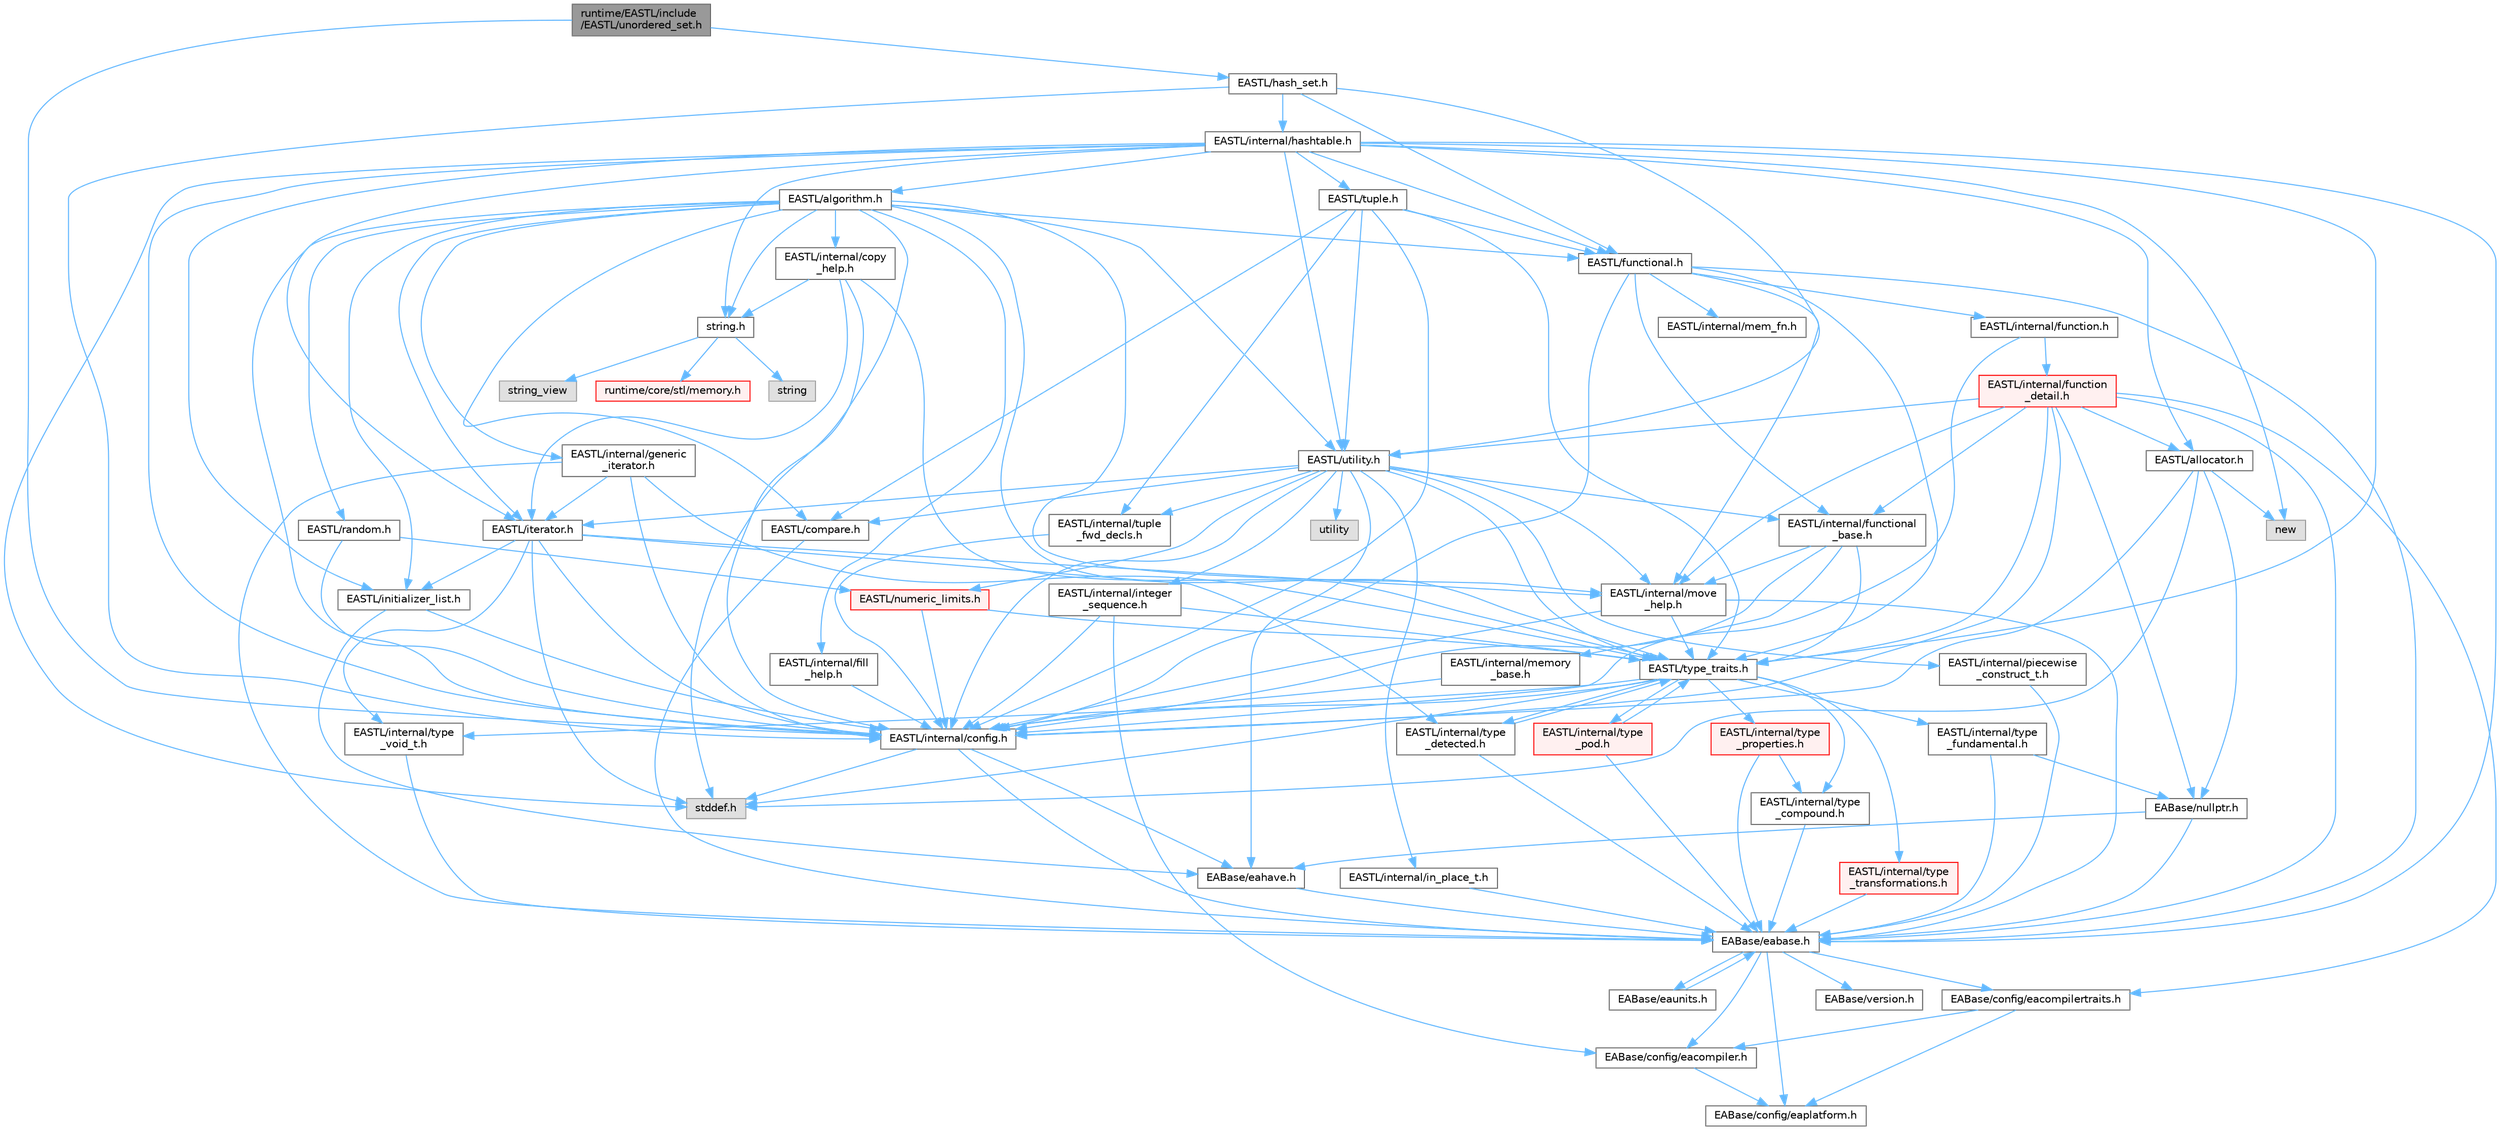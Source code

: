 digraph "runtime/EASTL/include/EASTL/unordered_set.h"
{
 // LATEX_PDF_SIZE
  bgcolor="transparent";
  edge [fontname=Helvetica,fontsize=10,labelfontname=Helvetica,labelfontsize=10];
  node [fontname=Helvetica,fontsize=10,shape=box,height=0.2,width=0.4];
  Node1 [id="Node000001",label="runtime/EASTL/include\l/EASTL/unordered_set.h",height=0.2,width=0.4,color="gray40", fillcolor="grey60", style="filled", fontcolor="black",tooltip=" "];
  Node1 -> Node2 [id="edge1_Node000001_Node000002",color="steelblue1",style="solid",tooltip=" "];
  Node2 [id="Node000002",label="EASTL/internal/config.h",height=0.2,width=0.4,color="grey40", fillcolor="white", style="filled",URL="$config_8h.html",tooltip=" "];
  Node2 -> Node3 [id="edge2_Node000002_Node000003",color="steelblue1",style="solid",tooltip=" "];
  Node3 [id="Node000003",label="EABase/eabase.h",height=0.2,width=0.4,color="grey40", fillcolor="white", style="filled",URL="$eabase_8h.html",tooltip=" "];
  Node3 -> Node4 [id="edge3_Node000003_Node000004",color="steelblue1",style="solid",tooltip=" "];
  Node4 [id="Node000004",label="EABase/config/eacompiler.h",height=0.2,width=0.4,color="grey40", fillcolor="white", style="filled",URL="$eacompiler_8h.html",tooltip=" "];
  Node4 -> Node5 [id="edge4_Node000004_Node000005",color="steelblue1",style="solid",tooltip=" "];
  Node5 [id="Node000005",label="EABase/config/eaplatform.h",height=0.2,width=0.4,color="grey40", fillcolor="white", style="filled",URL="$eaplatform_8h.html",tooltip=" "];
  Node3 -> Node6 [id="edge5_Node000003_Node000006",color="steelblue1",style="solid",tooltip=" "];
  Node6 [id="Node000006",label="EABase/config/eacompilertraits.h",height=0.2,width=0.4,color="grey40", fillcolor="white", style="filled",URL="$eacompilertraits_8h.html",tooltip=" "];
  Node6 -> Node5 [id="edge6_Node000006_Node000005",color="steelblue1",style="solid",tooltip=" "];
  Node6 -> Node4 [id="edge7_Node000006_Node000004",color="steelblue1",style="solid",tooltip=" "];
  Node3 -> Node5 [id="edge8_Node000003_Node000005",color="steelblue1",style="solid",tooltip=" "];
  Node3 -> Node7 [id="edge9_Node000003_Node000007",color="steelblue1",style="solid",tooltip=" "];
  Node7 [id="Node000007",label="EABase/version.h",height=0.2,width=0.4,color="grey40", fillcolor="white", style="filled",URL="$_e_a_s_t_l_2packages_2_e_a_base_2include_2_common_2_e_a_base_2version_8h.html",tooltip=" "];
  Node3 -> Node8 [id="edge10_Node000003_Node000008",color="steelblue1",style="solid",tooltip=" "];
  Node8 [id="Node000008",label="EABase/eaunits.h",height=0.2,width=0.4,color="grey40", fillcolor="white", style="filled",URL="$eaunits_8h.html",tooltip=" "];
  Node8 -> Node3 [id="edge11_Node000008_Node000003",color="steelblue1",style="solid",tooltip=" "];
  Node2 -> Node9 [id="edge12_Node000002_Node000009",color="steelblue1",style="solid",tooltip=" "];
  Node9 [id="Node000009",label="EABase/eahave.h",height=0.2,width=0.4,color="grey40", fillcolor="white", style="filled",URL="$eahave_8h.html",tooltip=" "];
  Node9 -> Node3 [id="edge13_Node000009_Node000003",color="steelblue1",style="solid",tooltip=" "];
  Node2 -> Node10 [id="edge14_Node000002_Node000010",color="steelblue1",style="solid",tooltip=" "];
  Node10 [id="Node000010",label="stddef.h",height=0.2,width=0.4,color="grey60", fillcolor="#E0E0E0", style="filled",tooltip=" "];
  Node1 -> Node11 [id="edge15_Node000001_Node000011",color="steelblue1",style="solid",tooltip=" "];
  Node11 [id="Node000011",label="EASTL/hash_set.h",height=0.2,width=0.4,color="grey40", fillcolor="white", style="filled",URL="$hash__set_8h.html",tooltip=" "];
  Node11 -> Node2 [id="edge16_Node000011_Node000002",color="steelblue1",style="solid",tooltip=" "];
  Node11 -> Node12 [id="edge17_Node000011_Node000012",color="steelblue1",style="solid",tooltip=" "];
  Node12 [id="Node000012",label="EASTL/internal/hashtable.h",height=0.2,width=0.4,color="grey40", fillcolor="white", style="filled",URL="$hashtable_8h.html",tooltip=" "];
  Node12 -> Node3 [id="edge18_Node000012_Node000003",color="steelblue1",style="solid",tooltip=" "];
  Node12 -> Node2 [id="edge19_Node000012_Node000002",color="steelblue1",style="solid",tooltip=" "];
  Node12 -> Node13 [id="edge20_Node000012_Node000013",color="steelblue1",style="solid",tooltip=" "];
  Node13 [id="Node000013",label="EASTL/type_traits.h",height=0.2,width=0.4,color="grey40", fillcolor="white", style="filled",URL="$_e_a_s_t_l_2include_2_e_a_s_t_l_2type__traits_8h.html",tooltip=" "];
  Node13 -> Node2 [id="edge21_Node000013_Node000002",color="steelblue1",style="solid",tooltip=" "];
  Node13 -> Node10 [id="edge22_Node000013_Node000010",color="steelblue1",style="solid",tooltip=" "];
  Node13 -> Node14 [id="edge23_Node000013_Node000014",color="steelblue1",style="solid",tooltip=" "];
  Node14 [id="Node000014",label="EASTL/internal/type\l_fundamental.h",height=0.2,width=0.4,color="grey40", fillcolor="white", style="filled",URL="$type__fundamental_8h.html",tooltip=" "];
  Node14 -> Node3 [id="edge24_Node000014_Node000003",color="steelblue1",style="solid",tooltip=" "];
  Node14 -> Node15 [id="edge25_Node000014_Node000015",color="steelblue1",style="solid",tooltip=" "];
  Node15 [id="Node000015",label="EABase/nullptr.h",height=0.2,width=0.4,color="grey40", fillcolor="white", style="filled",URL="$nullptr_8h.html",tooltip=" "];
  Node15 -> Node3 [id="edge26_Node000015_Node000003",color="steelblue1",style="solid",tooltip=" "];
  Node15 -> Node9 [id="edge27_Node000015_Node000009",color="steelblue1",style="solid",tooltip=" "];
  Node13 -> Node16 [id="edge28_Node000013_Node000016",color="steelblue1",style="solid",tooltip=" "];
  Node16 [id="Node000016",label="EASTL/internal/type\l_transformations.h",height=0.2,width=0.4,color="red", fillcolor="#FFF0F0", style="filled",URL="$type__transformations_8h.html",tooltip=" "];
  Node16 -> Node3 [id="edge29_Node000016_Node000003",color="steelblue1",style="solid",tooltip=" "];
  Node13 -> Node18 [id="edge30_Node000013_Node000018",color="steelblue1",style="solid",tooltip=" "];
  Node18 [id="Node000018",label="EASTL/internal/type\l_void_t.h",height=0.2,width=0.4,color="grey40", fillcolor="white", style="filled",URL="$type__void__t_8h.html",tooltip=" "];
  Node18 -> Node3 [id="edge31_Node000018_Node000003",color="steelblue1",style="solid",tooltip=" "];
  Node13 -> Node19 [id="edge32_Node000013_Node000019",color="steelblue1",style="solid",tooltip=" "];
  Node19 [id="Node000019",label="EASTL/internal/type\l_properties.h",height=0.2,width=0.4,color="red", fillcolor="#FFF0F0", style="filled",URL="$type__properties_8h.html",tooltip=" "];
  Node19 -> Node3 [id="edge33_Node000019_Node000003",color="steelblue1",style="solid",tooltip=" "];
  Node19 -> Node20 [id="edge34_Node000019_Node000020",color="steelblue1",style="solid",tooltip=" "];
  Node20 [id="Node000020",label="EASTL/internal/type\l_compound.h",height=0.2,width=0.4,color="grey40", fillcolor="white", style="filled",URL="$type__compound_8h.html",tooltip=" "];
  Node20 -> Node3 [id="edge35_Node000020_Node000003",color="steelblue1",style="solid",tooltip=" "];
  Node13 -> Node20 [id="edge36_Node000013_Node000020",color="steelblue1",style="solid",tooltip=" "];
  Node13 -> Node21 [id="edge37_Node000013_Node000021",color="steelblue1",style="solid",tooltip=" "];
  Node21 [id="Node000021",label="EASTL/internal/type\l_pod.h",height=0.2,width=0.4,color="red", fillcolor="#FFF0F0", style="filled",URL="$type__pod_8h.html",tooltip=" "];
  Node21 -> Node3 [id="edge38_Node000021_Node000003",color="steelblue1",style="solid",tooltip=" "];
  Node21 -> Node13 [id="edge39_Node000021_Node000013",color="steelblue1",style="solid",tooltip=" "];
  Node13 -> Node22 [id="edge40_Node000013_Node000022",color="steelblue1",style="solid",tooltip=" "];
  Node22 [id="Node000022",label="EASTL/internal/type\l_detected.h",height=0.2,width=0.4,color="grey40", fillcolor="white", style="filled",URL="$type__detected_8h.html",tooltip=" "];
  Node22 -> Node3 [id="edge41_Node000022_Node000003",color="steelblue1",style="solid",tooltip=" "];
  Node22 -> Node13 [id="edge42_Node000022_Node000013",color="steelblue1",style="solid",tooltip=" "];
  Node12 -> Node23 [id="edge43_Node000012_Node000023",color="steelblue1",style="solid",tooltip=" "];
  Node23 [id="Node000023",label="EASTL/allocator.h",height=0.2,width=0.4,color="grey40", fillcolor="white", style="filled",URL="$allocator_8h.html",tooltip=" "];
  Node23 -> Node2 [id="edge44_Node000023_Node000002",color="steelblue1",style="solid",tooltip=" "];
  Node23 -> Node15 [id="edge45_Node000023_Node000015",color="steelblue1",style="solid",tooltip=" "];
  Node23 -> Node10 [id="edge46_Node000023_Node000010",color="steelblue1",style="solid",tooltip=" "];
  Node23 -> Node24 [id="edge47_Node000023_Node000024",color="steelblue1",style="solid",tooltip=" "];
  Node24 [id="Node000024",label="new",height=0.2,width=0.4,color="grey60", fillcolor="#E0E0E0", style="filled",tooltip=" "];
  Node12 -> Node25 [id="edge48_Node000012_Node000025",color="steelblue1",style="solid",tooltip=" "];
  Node25 [id="Node000025",label="EASTL/iterator.h",height=0.2,width=0.4,color="grey40", fillcolor="white", style="filled",URL="$_e_a_s_t_l_2include_2_e_a_s_t_l_2iterator_8h.html",tooltip=" "];
  Node25 -> Node2 [id="edge49_Node000025_Node000002",color="steelblue1",style="solid",tooltip=" "];
  Node25 -> Node26 [id="edge50_Node000025_Node000026",color="steelblue1",style="solid",tooltip=" "];
  Node26 [id="Node000026",label="EASTL/internal/move\l_help.h",height=0.2,width=0.4,color="grey40", fillcolor="white", style="filled",URL="$move__help_8h.html",tooltip=" "];
  Node26 -> Node3 [id="edge51_Node000026_Node000003",color="steelblue1",style="solid",tooltip=" "];
  Node26 -> Node2 [id="edge52_Node000026_Node000002",color="steelblue1",style="solid",tooltip=" "];
  Node26 -> Node13 [id="edge53_Node000026_Node000013",color="steelblue1",style="solid",tooltip=" "];
  Node25 -> Node22 [id="edge54_Node000025_Node000022",color="steelblue1",style="solid",tooltip=" "];
  Node25 -> Node18 [id="edge55_Node000025_Node000018",color="steelblue1",style="solid",tooltip=" "];
  Node25 -> Node27 [id="edge56_Node000025_Node000027",color="steelblue1",style="solid",tooltip=" "];
  Node27 [id="Node000027",label="EASTL/initializer_list.h",height=0.2,width=0.4,color="grey40", fillcolor="white", style="filled",URL="$initializer__list_8h.html",tooltip=" "];
  Node27 -> Node2 [id="edge57_Node000027_Node000002",color="steelblue1",style="solid",tooltip=" "];
  Node27 -> Node9 [id="edge58_Node000027_Node000009",color="steelblue1",style="solid",tooltip=" "];
  Node25 -> Node10 [id="edge59_Node000025_Node000010",color="steelblue1",style="solid",tooltip=" "];
  Node12 -> Node28 [id="edge60_Node000012_Node000028",color="steelblue1",style="solid",tooltip=" "];
  Node28 [id="Node000028",label="EASTL/functional.h",height=0.2,width=0.4,color="grey40", fillcolor="white", style="filled",URL="$_e_a_s_t_l_2include_2_e_a_s_t_l_2functional_8h.html",tooltip=" "];
  Node28 -> Node3 [id="edge61_Node000028_Node000003",color="steelblue1",style="solid",tooltip=" "];
  Node28 -> Node2 [id="edge62_Node000028_Node000002",color="steelblue1",style="solid",tooltip=" "];
  Node28 -> Node26 [id="edge63_Node000028_Node000026",color="steelblue1",style="solid",tooltip=" "];
  Node28 -> Node13 [id="edge64_Node000028_Node000013",color="steelblue1",style="solid",tooltip=" "];
  Node28 -> Node29 [id="edge65_Node000028_Node000029",color="steelblue1",style="solid",tooltip=" "];
  Node29 [id="Node000029",label="EASTL/internal/functional\l_base.h",height=0.2,width=0.4,color="grey40", fillcolor="white", style="filled",URL="$functional__base_8h.html",tooltip=" "];
  Node29 -> Node2 [id="edge66_Node000029_Node000002",color="steelblue1",style="solid",tooltip=" "];
  Node29 -> Node30 [id="edge67_Node000029_Node000030",color="steelblue1",style="solid",tooltip=" "];
  Node30 [id="Node000030",label="EASTL/internal/memory\l_base.h",height=0.2,width=0.4,color="grey40", fillcolor="white", style="filled",URL="$memory__base_8h.html",tooltip=" "];
  Node30 -> Node2 [id="edge68_Node000030_Node000002",color="steelblue1",style="solid",tooltip=" "];
  Node29 -> Node26 [id="edge69_Node000029_Node000026",color="steelblue1",style="solid",tooltip=" "];
  Node29 -> Node13 [id="edge70_Node000029_Node000013",color="steelblue1",style="solid",tooltip=" "];
  Node28 -> Node31 [id="edge71_Node000028_Node000031",color="steelblue1",style="solid",tooltip=" "];
  Node31 [id="Node000031",label="EASTL/internal/mem_fn.h",height=0.2,width=0.4,color="grey40", fillcolor="white", style="filled",URL="$mem__fn_8h.html",tooltip=" "];
  Node28 -> Node32 [id="edge72_Node000028_Node000032",color="steelblue1",style="solid",tooltip=" "];
  Node32 [id="Node000032",label="EASTL/internal/function.h",height=0.2,width=0.4,color="grey40", fillcolor="white", style="filled",URL="$_e_a_s_t_l_2include_2_e_a_s_t_l_2internal_2function_8h.html",tooltip=" "];
  Node32 -> Node2 [id="edge73_Node000032_Node000002",color="steelblue1",style="solid",tooltip=" "];
  Node32 -> Node33 [id="edge74_Node000032_Node000033",color="steelblue1",style="solid",tooltip=" "];
  Node33 [id="Node000033",label="EASTL/internal/function\l_detail.h",height=0.2,width=0.4,color="red", fillcolor="#FFF0F0", style="filled",URL="$function__detail_8h.html",tooltip=" "];
  Node33 -> Node6 [id="edge75_Node000033_Node000006",color="steelblue1",style="solid",tooltip=" "];
  Node33 -> Node3 [id="edge76_Node000033_Node000003",color="steelblue1",style="solid",tooltip=" "];
  Node33 -> Node15 [id="edge77_Node000033_Node000015",color="steelblue1",style="solid",tooltip=" "];
  Node33 -> Node23 [id="edge78_Node000033_Node000023",color="steelblue1",style="solid",tooltip=" "];
  Node33 -> Node2 [id="edge79_Node000033_Node000002",color="steelblue1",style="solid",tooltip=" "];
  Node33 -> Node29 [id="edge80_Node000033_Node000029",color="steelblue1",style="solid",tooltip=" "];
  Node33 -> Node26 [id="edge81_Node000033_Node000026",color="steelblue1",style="solid",tooltip=" "];
  Node33 -> Node13 [id="edge82_Node000033_Node000013",color="steelblue1",style="solid",tooltip=" "];
  Node33 -> Node35 [id="edge83_Node000033_Node000035",color="steelblue1",style="solid",tooltip=" "];
  Node35 [id="Node000035",label="EASTL/utility.h",height=0.2,width=0.4,color="grey40", fillcolor="white", style="filled",URL="$_e_a_s_t_l_2include_2_e_a_s_t_l_2utility_8h.html",tooltip=" "];
  Node35 -> Node2 [id="edge84_Node000035_Node000002",color="steelblue1",style="solid",tooltip=" "];
  Node35 -> Node13 [id="edge85_Node000035_Node000013",color="steelblue1",style="solid",tooltip=" "];
  Node35 -> Node25 [id="edge86_Node000035_Node000025",color="steelblue1",style="solid",tooltip=" "];
  Node35 -> Node36 [id="edge87_Node000035_Node000036",color="steelblue1",style="solid",tooltip=" "];
  Node36 [id="Node000036",label="EASTL/numeric_limits.h",height=0.2,width=0.4,color="red", fillcolor="#FFF0F0", style="filled",URL="$numeric__limits_8h.html",tooltip=" "];
  Node36 -> Node2 [id="edge88_Node000036_Node000002",color="steelblue1",style="solid",tooltip=" "];
  Node36 -> Node13 [id="edge89_Node000036_Node000013",color="steelblue1",style="solid",tooltip=" "];
  Node35 -> Node38 [id="edge90_Node000035_Node000038",color="steelblue1",style="solid",tooltip=" "];
  Node38 [id="Node000038",label="EASTL/compare.h",height=0.2,width=0.4,color="grey40", fillcolor="white", style="filled",URL="$compare_8h.html",tooltip=" "];
  Node38 -> Node3 [id="edge91_Node000038_Node000003",color="steelblue1",style="solid",tooltip=" "];
  Node35 -> Node29 [id="edge92_Node000035_Node000029",color="steelblue1",style="solid",tooltip=" "];
  Node35 -> Node26 [id="edge93_Node000035_Node000026",color="steelblue1",style="solid",tooltip=" "];
  Node35 -> Node9 [id="edge94_Node000035_Node000009",color="steelblue1",style="solid",tooltip=" "];
  Node35 -> Node39 [id="edge95_Node000035_Node000039",color="steelblue1",style="solid",tooltip=" "];
  Node39 [id="Node000039",label="EASTL/internal/integer\l_sequence.h",height=0.2,width=0.4,color="grey40", fillcolor="white", style="filled",URL="$integer__sequence_8h.html",tooltip=" "];
  Node39 -> Node4 [id="edge96_Node000039_Node000004",color="steelblue1",style="solid",tooltip=" "];
  Node39 -> Node2 [id="edge97_Node000039_Node000002",color="steelblue1",style="solid",tooltip=" "];
  Node39 -> Node13 [id="edge98_Node000039_Node000013",color="steelblue1",style="solid",tooltip=" "];
  Node35 -> Node40 [id="edge99_Node000035_Node000040",color="steelblue1",style="solid",tooltip=" "];
  Node40 [id="Node000040",label="EASTL/internal/tuple\l_fwd_decls.h",height=0.2,width=0.4,color="grey40", fillcolor="white", style="filled",URL="$tuple__fwd__decls_8h.html",tooltip=" "];
  Node40 -> Node2 [id="edge100_Node000040_Node000002",color="steelblue1",style="solid",tooltip=" "];
  Node35 -> Node41 [id="edge101_Node000035_Node000041",color="steelblue1",style="solid",tooltip=" "];
  Node41 [id="Node000041",label="EASTL/internal/in_place_t.h",height=0.2,width=0.4,color="grey40", fillcolor="white", style="filled",URL="$in__place__t_8h.html",tooltip=" "];
  Node41 -> Node3 [id="edge102_Node000041_Node000003",color="steelblue1",style="solid",tooltip=" "];
  Node35 -> Node42 [id="edge103_Node000035_Node000042",color="steelblue1",style="solid",tooltip=" "];
  Node42 [id="Node000042",label="EASTL/internal/piecewise\l_construct_t.h",height=0.2,width=0.4,color="grey40", fillcolor="white", style="filled",URL="$piecewise__construct__t_8h.html",tooltip=" "];
  Node42 -> Node3 [id="edge104_Node000042_Node000003",color="steelblue1",style="solid",tooltip=" "];
  Node35 -> Node43 [id="edge105_Node000035_Node000043",color="steelblue1",style="solid",tooltip=" "];
  Node43 [id="Node000043",label="utility",height=0.2,width=0.4,color="grey60", fillcolor="#E0E0E0", style="filled",tooltip=" "];
  Node12 -> Node35 [id="edge106_Node000012_Node000035",color="steelblue1",style="solid",tooltip=" "];
  Node12 -> Node44 [id="edge107_Node000012_Node000044",color="steelblue1",style="solid",tooltip=" "];
  Node44 [id="Node000044",label="EASTL/algorithm.h",height=0.2,width=0.4,color="grey40", fillcolor="white", style="filled",URL="$_e_a_s_t_l_2include_2_e_a_s_t_l_2algorithm_8h.html",tooltip=" "];
  Node44 -> Node2 [id="edge108_Node000044_Node000002",color="steelblue1",style="solid",tooltip=" "];
  Node44 -> Node13 [id="edge109_Node000044_Node000013",color="steelblue1",style="solid",tooltip=" "];
  Node44 -> Node26 [id="edge110_Node000044_Node000026",color="steelblue1",style="solid",tooltip=" "];
  Node44 -> Node45 [id="edge111_Node000044_Node000045",color="steelblue1",style="solid",tooltip=" "];
  Node45 [id="Node000045",label="EASTL/internal/copy\l_help.h",height=0.2,width=0.4,color="grey40", fillcolor="white", style="filled",URL="$copy__help_8h.html",tooltip=" "];
  Node45 -> Node2 [id="edge112_Node000045_Node000002",color="steelblue1",style="solid",tooltip=" "];
  Node45 -> Node13 [id="edge113_Node000045_Node000013",color="steelblue1",style="solid",tooltip=" "];
  Node45 -> Node25 [id="edge114_Node000045_Node000025",color="steelblue1",style="solid",tooltip=" "];
  Node45 -> Node46 [id="edge115_Node000045_Node000046",color="steelblue1",style="solid",tooltip=" "];
  Node46 [id="Node000046",label="string.h",height=0.2,width=0.4,color="grey40", fillcolor="white", style="filled",URL="$string_8h.html",tooltip=" "];
  Node46 -> Node47 [id="edge116_Node000046_Node000047",color="steelblue1",style="solid",tooltip=" "];
  Node47 [id="Node000047",label="string",height=0.2,width=0.4,color="grey60", fillcolor="#E0E0E0", style="filled",tooltip=" "];
  Node46 -> Node48 [id="edge117_Node000046_Node000048",color="steelblue1",style="solid",tooltip=" "];
  Node48 [id="Node000048",label="string_view",height=0.2,width=0.4,color="grey60", fillcolor="#E0E0E0", style="filled",tooltip=" "];
  Node46 -> Node49 [id="edge118_Node000046_Node000049",color="steelblue1",style="solid",tooltip=" "];
  Node49 [id="Node000049",label="runtime/core/stl/memory.h",height=0.2,width=0.4,color="red", fillcolor="#FFF0F0", style="filled",URL="$core_2stl_2memory_8h.html",tooltip=" "];
  Node44 -> Node151 [id="edge119_Node000044_Node000151",color="steelblue1",style="solid",tooltip=" "];
  Node151 [id="Node000151",label="EASTL/internal/fill\l_help.h",height=0.2,width=0.4,color="grey40", fillcolor="white", style="filled",URL="$fill__help_8h.html",tooltip=" "];
  Node151 -> Node2 [id="edge120_Node000151_Node000002",color="steelblue1",style="solid",tooltip=" "];
  Node44 -> Node27 [id="edge121_Node000044_Node000027",color="steelblue1",style="solid",tooltip=" "];
  Node44 -> Node25 [id="edge122_Node000044_Node000025",color="steelblue1",style="solid",tooltip=" "];
  Node44 -> Node28 [id="edge123_Node000044_Node000028",color="steelblue1",style="solid",tooltip=" "];
  Node44 -> Node35 [id="edge124_Node000044_Node000035",color="steelblue1",style="solid",tooltip=" "];
  Node44 -> Node57 [id="edge125_Node000044_Node000057",color="steelblue1",style="solid",tooltip=" "];
  Node57 [id="Node000057",label="EASTL/internal/generic\l_iterator.h",height=0.2,width=0.4,color="grey40", fillcolor="white", style="filled",URL="$generic__iterator_8h.html",tooltip=" "];
  Node57 -> Node3 [id="edge126_Node000057_Node000003",color="steelblue1",style="solid",tooltip=" "];
  Node57 -> Node2 [id="edge127_Node000057_Node000002",color="steelblue1",style="solid",tooltip=" "];
  Node57 -> Node25 [id="edge128_Node000057_Node000025",color="steelblue1",style="solid",tooltip=" "];
  Node57 -> Node13 [id="edge129_Node000057_Node000013",color="steelblue1",style="solid",tooltip=" "];
  Node44 -> Node152 [id="edge130_Node000044_Node000152",color="steelblue1",style="solid",tooltip=" "];
  Node152 [id="Node000152",label="EASTL/random.h",height=0.2,width=0.4,color="grey40", fillcolor="white", style="filled",URL="$random_8h.html",tooltip=" "];
  Node152 -> Node2 [id="edge131_Node000152_Node000002",color="steelblue1",style="solid",tooltip=" "];
  Node152 -> Node36 [id="edge132_Node000152_Node000036",color="steelblue1",style="solid",tooltip=" "];
  Node44 -> Node38 [id="edge133_Node000044_Node000038",color="steelblue1",style="solid",tooltip=" "];
  Node44 -> Node10 [id="edge134_Node000044_Node000010",color="steelblue1",style="solid",tooltip=" "];
  Node44 -> Node46 [id="edge135_Node000044_Node000046",color="steelblue1",style="solid",tooltip=" "];
  Node12 -> Node27 [id="edge136_Node000012_Node000027",color="steelblue1",style="solid",tooltip=" "];
  Node12 -> Node153 [id="edge137_Node000012_Node000153",color="steelblue1",style="solid",tooltip=" "];
  Node153 [id="Node000153",label="EASTL/tuple.h",height=0.2,width=0.4,color="grey40", fillcolor="white", style="filled",URL="$tuple_8h.html",tooltip=" "];
  Node153 -> Node2 [id="edge138_Node000153_Node000002",color="steelblue1",style="solid",tooltip=" "];
  Node153 -> Node38 [id="edge139_Node000153_Node000038",color="steelblue1",style="solid",tooltip=" "];
  Node153 -> Node28 [id="edge140_Node000153_Node000028",color="steelblue1",style="solid",tooltip=" "];
  Node153 -> Node13 [id="edge141_Node000153_Node000013",color="steelblue1",style="solid",tooltip=" "];
  Node153 -> Node35 [id="edge142_Node000153_Node000035",color="steelblue1",style="solid",tooltip=" "];
  Node153 -> Node40 [id="edge143_Node000153_Node000040",color="steelblue1",style="solid",tooltip=" "];
  Node12 -> Node46 [id="edge144_Node000012_Node000046",color="steelblue1",style="solid",tooltip=" "];
  Node12 -> Node24 [id="edge145_Node000012_Node000024",color="steelblue1",style="solid",tooltip=" "];
  Node12 -> Node10 [id="edge146_Node000012_Node000010",color="steelblue1",style="solid",tooltip=" "];
  Node11 -> Node28 [id="edge147_Node000011_Node000028",color="steelblue1",style="solid",tooltip=" "];
  Node11 -> Node35 [id="edge148_Node000011_Node000035",color="steelblue1",style="solid",tooltip=" "];
}
